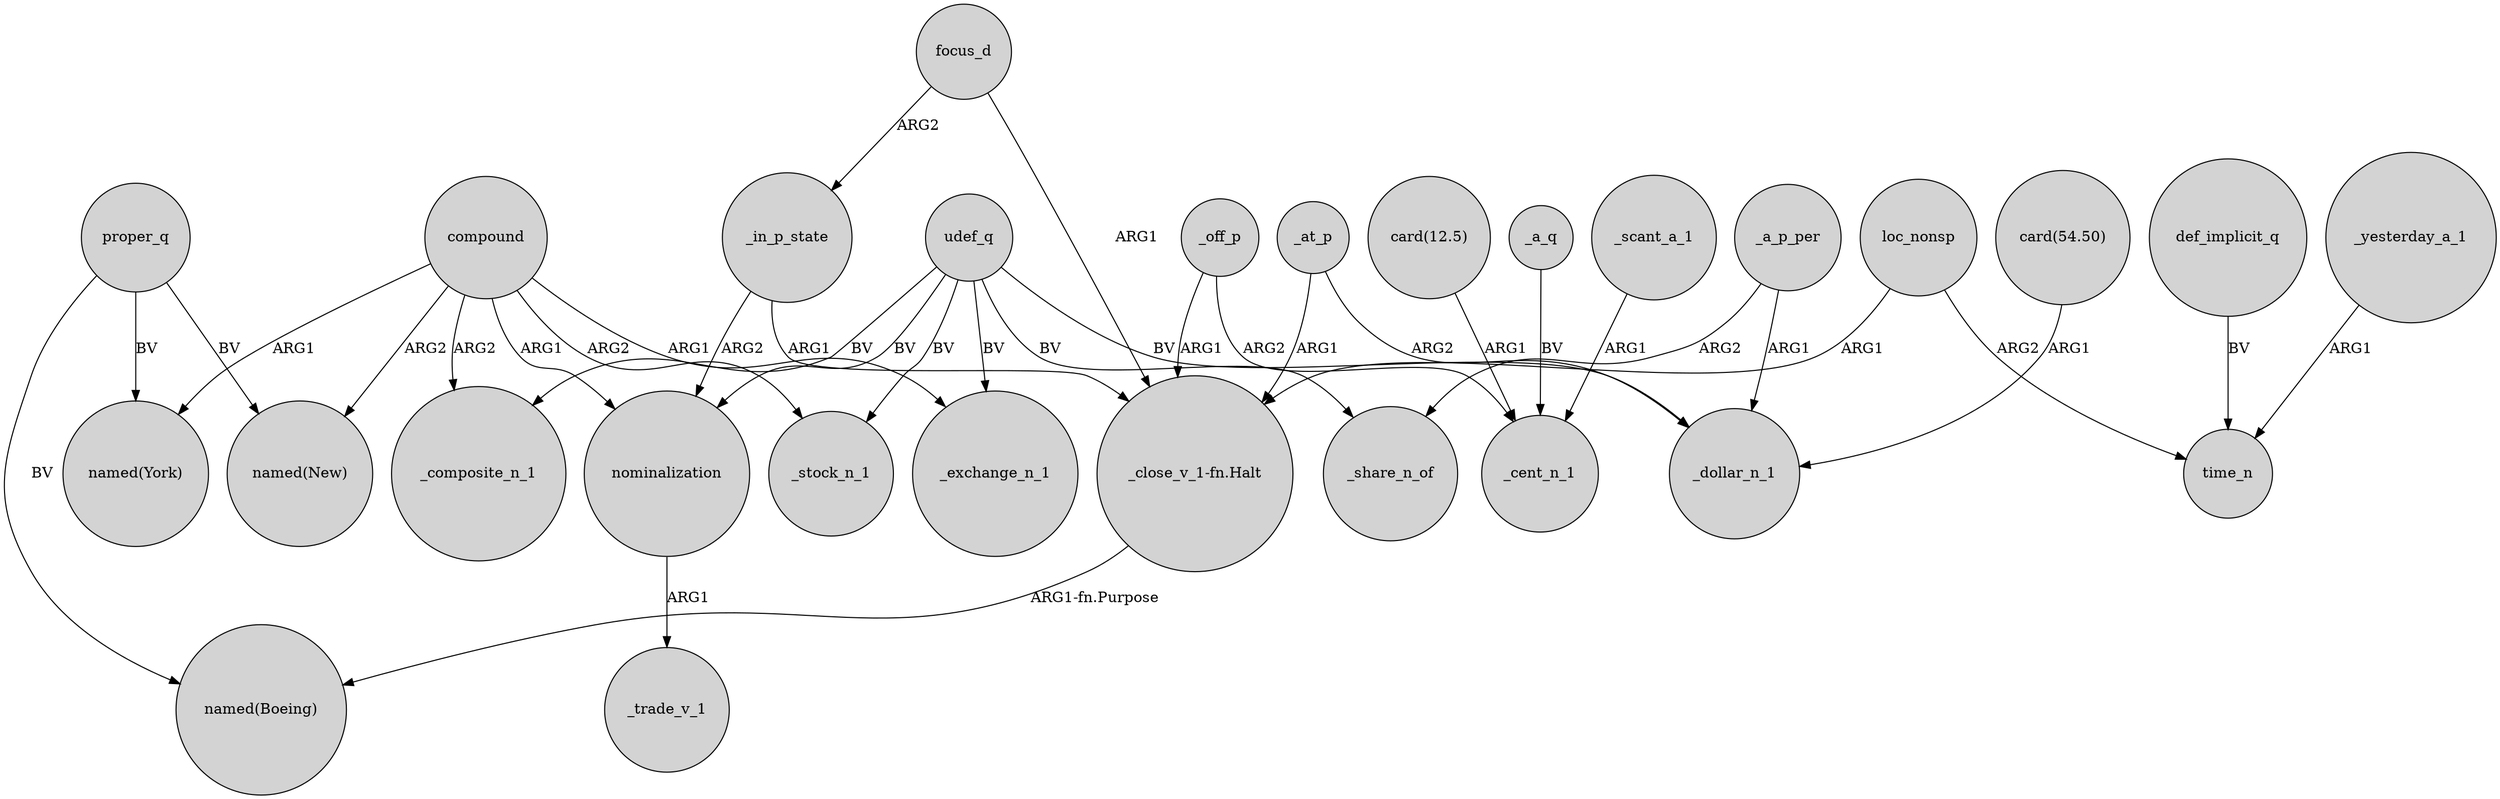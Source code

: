 digraph {
	node [shape=circle style=filled]
	_scant_a_1 -> _cent_n_1 [label=ARG1]
	_in_p_state -> nominalization [label=ARG2]
	_off_p -> _cent_n_1 [label=ARG2]
	focus_d -> "_close_v_1-fn.Halt" [label=ARG1]
	focus_d -> _in_p_state [label=ARG2]
	"card(54.50)" -> _dollar_n_1 [label=ARG1]
	_in_p_state -> "_close_v_1-fn.Halt" [label=ARG1]
	compound -> "named(New)" [label=ARG2]
	proper_q -> "named(New)" [label=BV]
	udef_q -> nominalization [label=BV]
	udef_q -> _exchange_n_1 [label=BV]
	_yesterday_a_1 -> time_n [label=ARG1]
	loc_nonsp -> "_close_v_1-fn.Halt" [label=ARG1]
	_off_p -> "_close_v_1-fn.Halt" [label=ARG1]
	compound -> _exchange_n_1 [label=ARG1]
	proper_q -> "named(York)" [label=BV]
	compound -> nominalization [label=ARG1]
	"card(12.5)" -> _cent_n_1 [label=ARG1]
	udef_q -> _stock_n_1 [label=BV]
	_at_p -> _dollar_n_1 [label=ARG2]
	_a_p_per -> _share_n_of [label=ARG2]
	udef_q -> _share_n_of [label=BV]
	_at_p -> "_close_v_1-fn.Halt" [label=ARG1]
	compound -> _stock_n_1 [label=ARG2]
	_a_q -> _cent_n_1 [label=BV]
	udef_q -> _dollar_n_1 [label=BV]
	_a_p_per -> _dollar_n_1 [label=ARG1]
	udef_q -> _composite_n_1 [label=BV]
	loc_nonsp -> time_n [label=ARG2]
	compound -> "named(York)" [label=ARG1]
	compound -> _composite_n_1 [label=ARG2]
	proper_q -> "named(Boeing)" [label=BV]
	def_implicit_q -> time_n [label=BV]
	nominalization -> _trade_v_1 [label=ARG1]
	"_close_v_1-fn.Halt" -> "named(Boeing)" [label="ARG1-fn.Purpose"]
}
